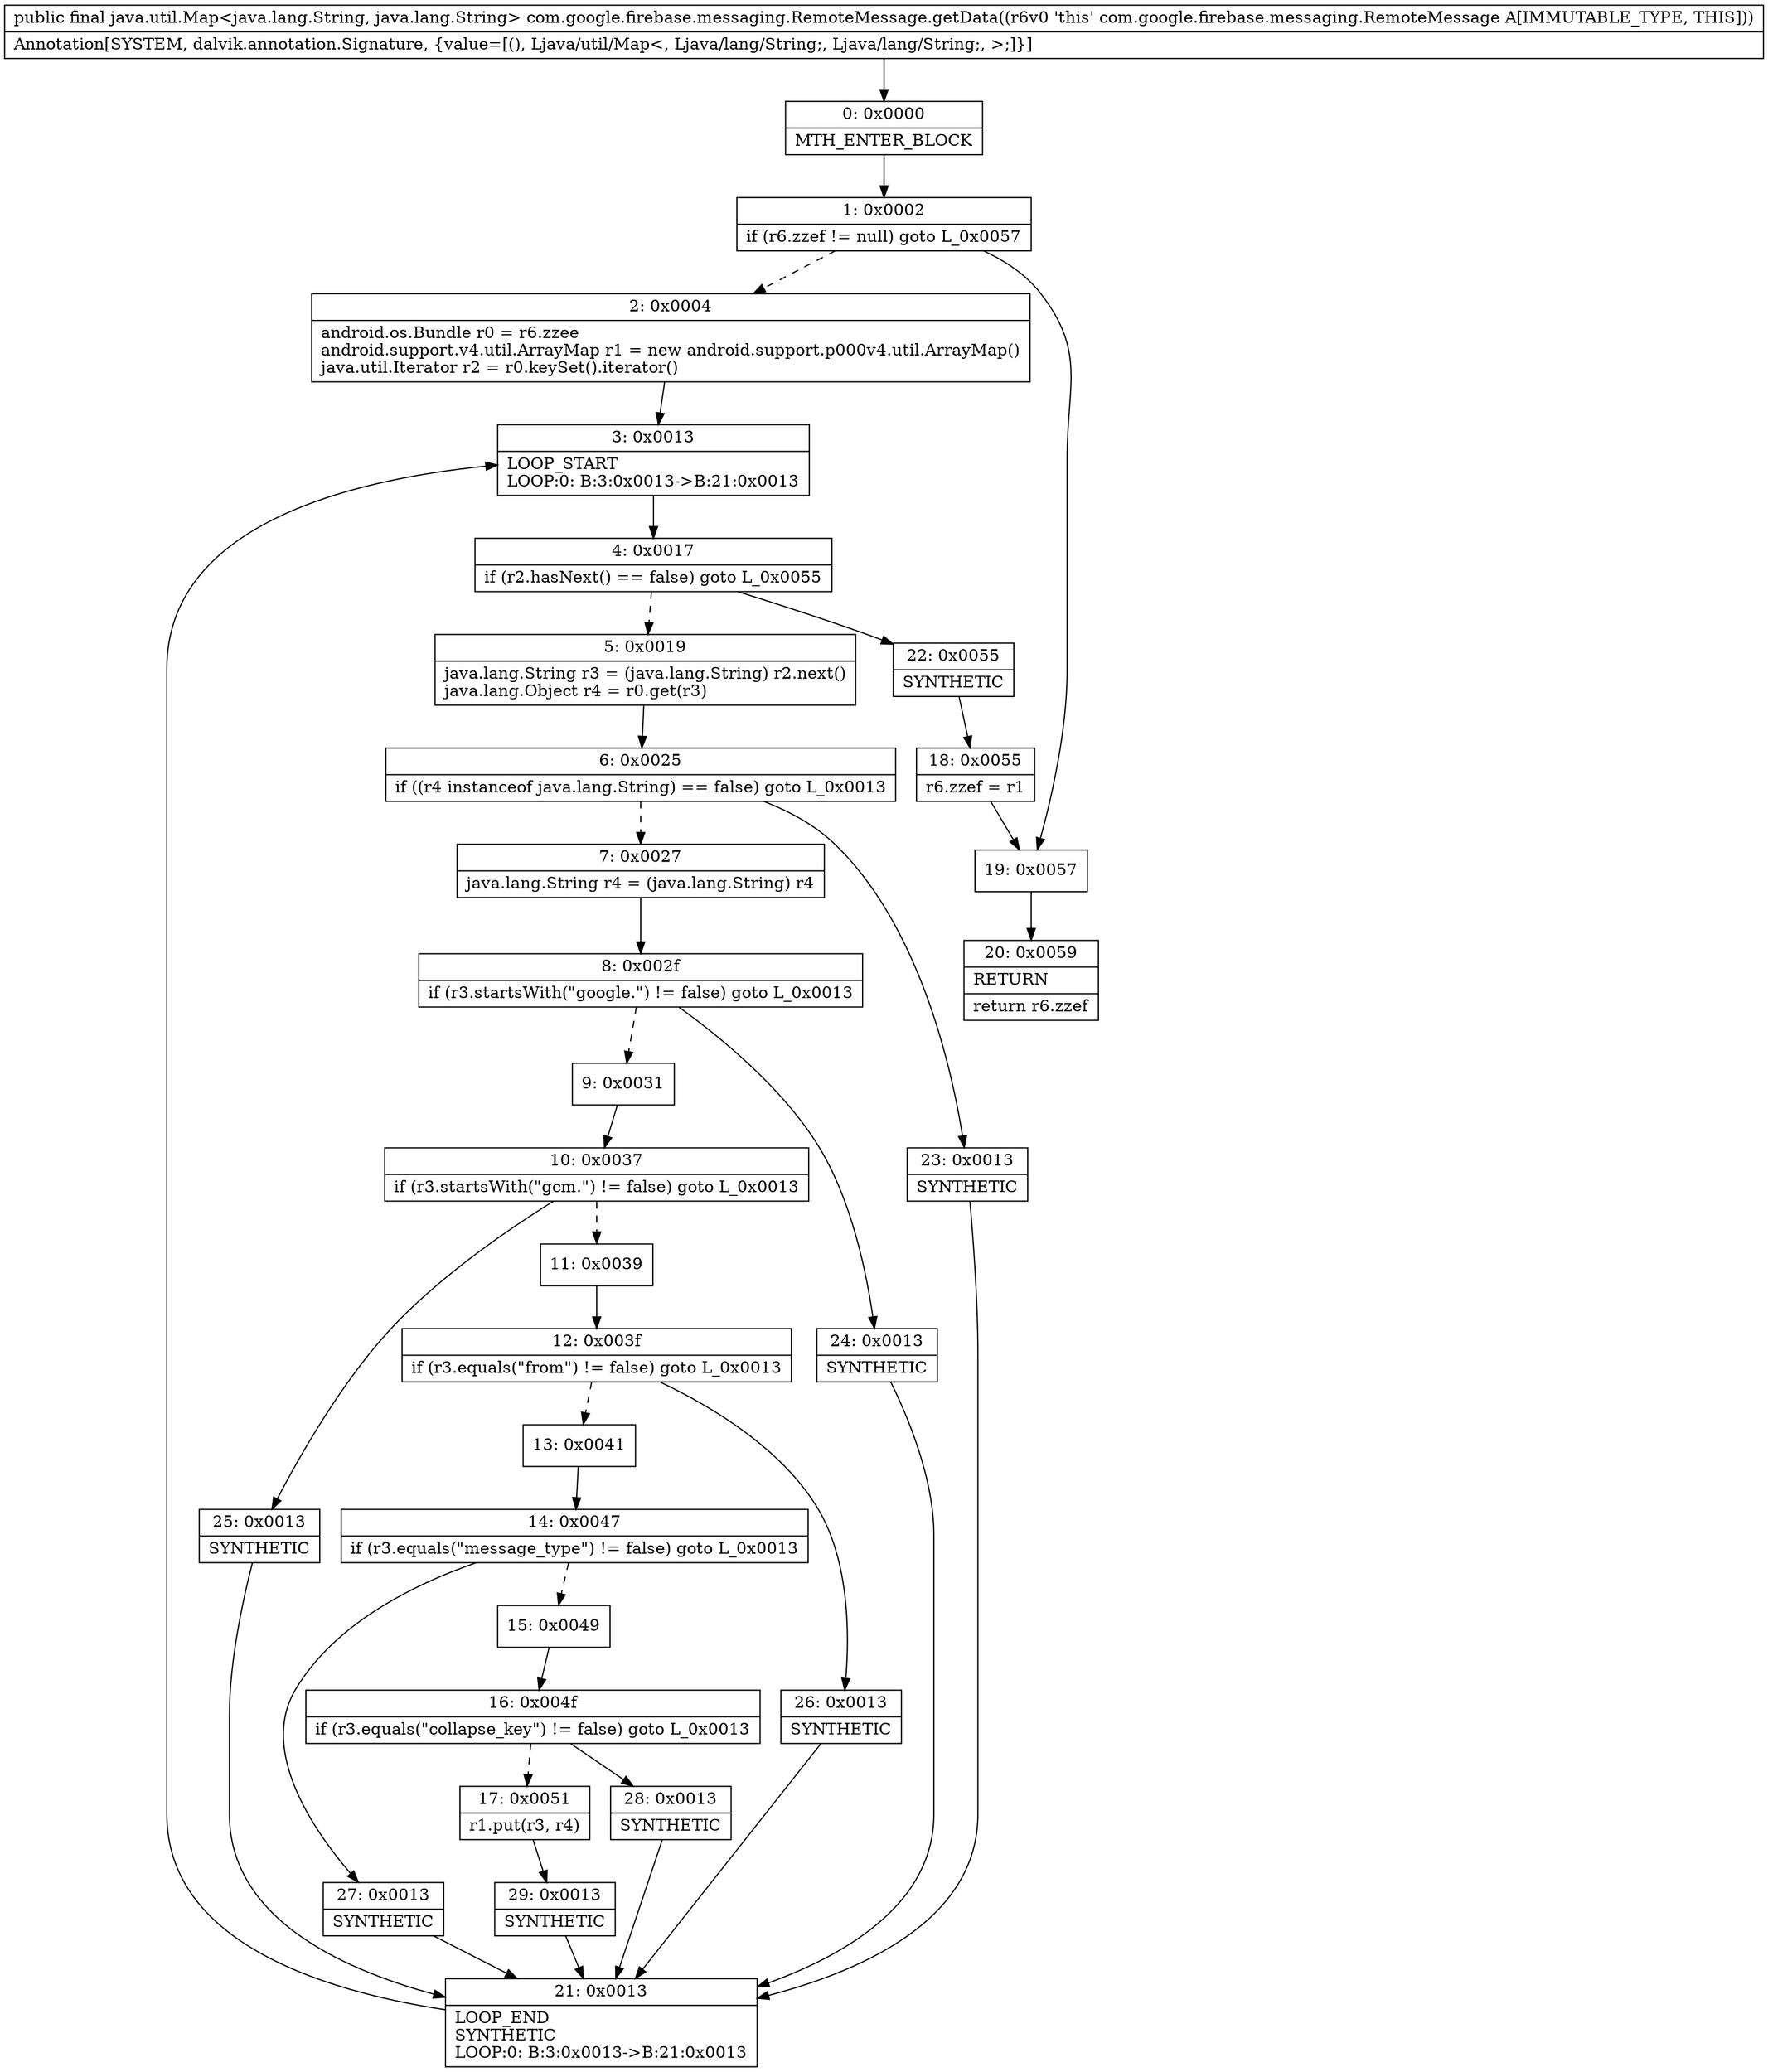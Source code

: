 digraph "CFG forcom.google.firebase.messaging.RemoteMessage.getData()Ljava\/util\/Map;" {
Node_0 [shape=record,label="{0\:\ 0x0000|MTH_ENTER_BLOCK\l}"];
Node_1 [shape=record,label="{1\:\ 0x0002|if (r6.zzef != null) goto L_0x0057\l}"];
Node_2 [shape=record,label="{2\:\ 0x0004|android.os.Bundle r0 = r6.zzee\landroid.support.v4.util.ArrayMap r1 = new android.support.p000v4.util.ArrayMap()\ljava.util.Iterator r2 = r0.keySet().iterator()\l}"];
Node_3 [shape=record,label="{3\:\ 0x0013|LOOP_START\lLOOP:0: B:3:0x0013\-\>B:21:0x0013\l}"];
Node_4 [shape=record,label="{4\:\ 0x0017|if (r2.hasNext() == false) goto L_0x0055\l}"];
Node_5 [shape=record,label="{5\:\ 0x0019|java.lang.String r3 = (java.lang.String) r2.next()\ljava.lang.Object r4 = r0.get(r3)\l}"];
Node_6 [shape=record,label="{6\:\ 0x0025|if ((r4 instanceof java.lang.String) == false) goto L_0x0013\l}"];
Node_7 [shape=record,label="{7\:\ 0x0027|java.lang.String r4 = (java.lang.String) r4\l}"];
Node_8 [shape=record,label="{8\:\ 0x002f|if (r3.startsWith(\"google.\") != false) goto L_0x0013\l}"];
Node_9 [shape=record,label="{9\:\ 0x0031}"];
Node_10 [shape=record,label="{10\:\ 0x0037|if (r3.startsWith(\"gcm.\") != false) goto L_0x0013\l}"];
Node_11 [shape=record,label="{11\:\ 0x0039}"];
Node_12 [shape=record,label="{12\:\ 0x003f|if (r3.equals(\"from\") != false) goto L_0x0013\l}"];
Node_13 [shape=record,label="{13\:\ 0x0041}"];
Node_14 [shape=record,label="{14\:\ 0x0047|if (r3.equals(\"message_type\") != false) goto L_0x0013\l}"];
Node_15 [shape=record,label="{15\:\ 0x0049}"];
Node_16 [shape=record,label="{16\:\ 0x004f|if (r3.equals(\"collapse_key\") != false) goto L_0x0013\l}"];
Node_17 [shape=record,label="{17\:\ 0x0051|r1.put(r3, r4)\l}"];
Node_18 [shape=record,label="{18\:\ 0x0055|r6.zzef = r1\l}"];
Node_19 [shape=record,label="{19\:\ 0x0057}"];
Node_20 [shape=record,label="{20\:\ 0x0059|RETURN\l|return r6.zzef\l}"];
Node_21 [shape=record,label="{21\:\ 0x0013|LOOP_END\lSYNTHETIC\lLOOP:0: B:3:0x0013\-\>B:21:0x0013\l}"];
Node_22 [shape=record,label="{22\:\ 0x0055|SYNTHETIC\l}"];
Node_23 [shape=record,label="{23\:\ 0x0013|SYNTHETIC\l}"];
Node_24 [shape=record,label="{24\:\ 0x0013|SYNTHETIC\l}"];
Node_25 [shape=record,label="{25\:\ 0x0013|SYNTHETIC\l}"];
Node_26 [shape=record,label="{26\:\ 0x0013|SYNTHETIC\l}"];
Node_27 [shape=record,label="{27\:\ 0x0013|SYNTHETIC\l}"];
Node_28 [shape=record,label="{28\:\ 0x0013|SYNTHETIC\l}"];
Node_29 [shape=record,label="{29\:\ 0x0013|SYNTHETIC\l}"];
MethodNode[shape=record,label="{public final java.util.Map\<java.lang.String, java.lang.String\> com.google.firebase.messaging.RemoteMessage.getData((r6v0 'this' com.google.firebase.messaging.RemoteMessage A[IMMUTABLE_TYPE, THIS]))  | Annotation[SYSTEM, dalvik.annotation.Signature, \{value=[(), Ljava\/util\/Map\<, Ljava\/lang\/String;, Ljava\/lang\/String;, \>;]\}]\l}"];
MethodNode -> Node_0;
Node_0 -> Node_1;
Node_1 -> Node_2[style=dashed];
Node_1 -> Node_19;
Node_2 -> Node_3;
Node_3 -> Node_4;
Node_4 -> Node_5[style=dashed];
Node_4 -> Node_22;
Node_5 -> Node_6;
Node_6 -> Node_7[style=dashed];
Node_6 -> Node_23;
Node_7 -> Node_8;
Node_8 -> Node_9[style=dashed];
Node_8 -> Node_24;
Node_9 -> Node_10;
Node_10 -> Node_11[style=dashed];
Node_10 -> Node_25;
Node_11 -> Node_12;
Node_12 -> Node_13[style=dashed];
Node_12 -> Node_26;
Node_13 -> Node_14;
Node_14 -> Node_15[style=dashed];
Node_14 -> Node_27;
Node_15 -> Node_16;
Node_16 -> Node_17[style=dashed];
Node_16 -> Node_28;
Node_17 -> Node_29;
Node_18 -> Node_19;
Node_19 -> Node_20;
Node_21 -> Node_3;
Node_22 -> Node_18;
Node_23 -> Node_21;
Node_24 -> Node_21;
Node_25 -> Node_21;
Node_26 -> Node_21;
Node_27 -> Node_21;
Node_28 -> Node_21;
Node_29 -> Node_21;
}

